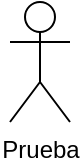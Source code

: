 <mxfile>
    <diagram id="8799PGUcNQy8GJr4hxFH" name="Página-1">
        <mxGraphModel dx="776" dy="568" grid="1" gridSize="10" guides="1" tooltips="1" connect="1" arrows="1" fold="1" page="1" pageScale="1" pageWidth="827" pageHeight="1169" math="0" shadow="0">
            <root>
                <mxCell id="0"/>
                <mxCell id="1" parent="0"/>
                <mxCell id="3" value="Prueba" style="shape=umlActor;verticalLabelPosition=bottom;verticalAlign=top;html=1;outlineConnect=0;" vertex="1" parent="1">
                    <mxGeometry x="384" y="70" width="30" height="60" as="geometry"/>
                </mxCell>
            </root>
        </mxGraphModel>
    </diagram>
</mxfile>